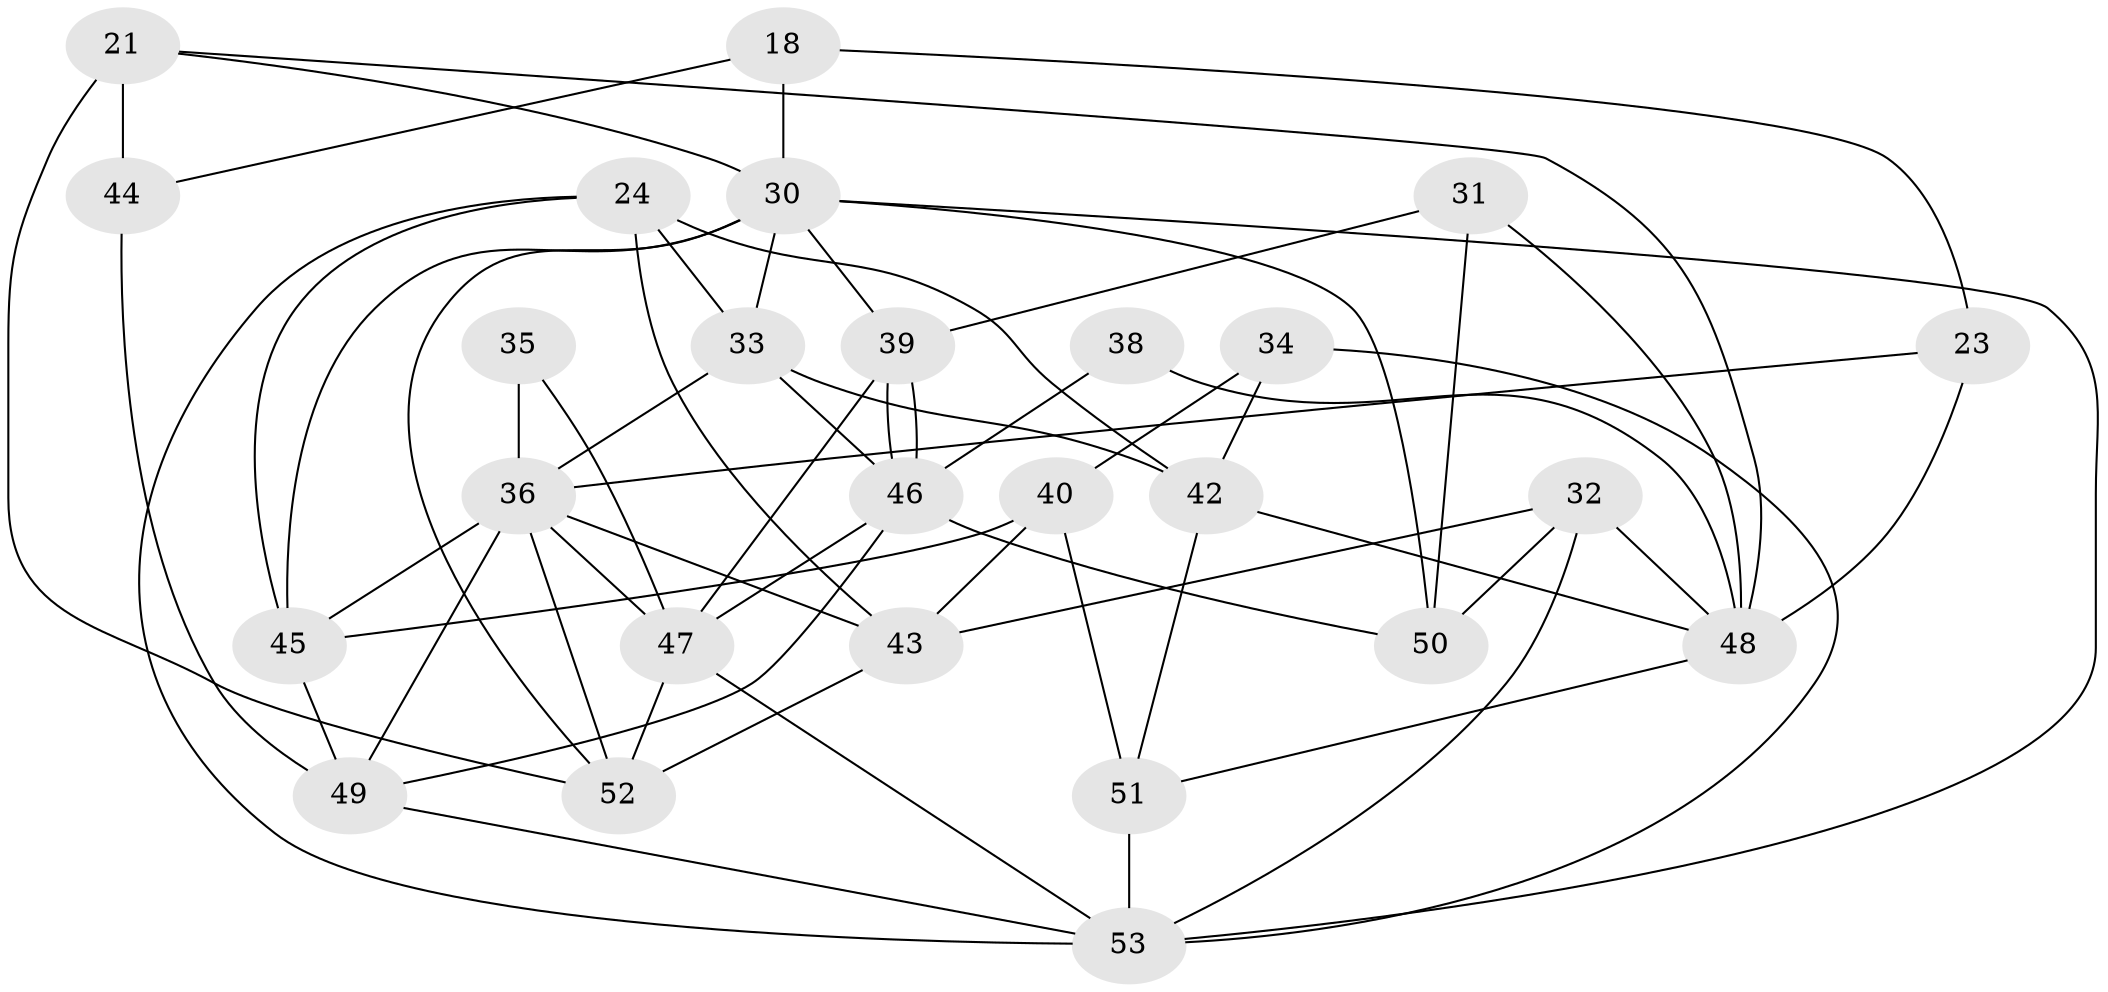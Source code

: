 // original degree distribution, {4: 0.33962264150943394, 7: 0.05660377358490566, 3: 0.2641509433962264, 2: 0.1320754716981132, 6: 0.09433962264150944, 5: 0.09433962264150944, 8: 0.018867924528301886}
// Generated by graph-tools (version 1.1) at 2025/49/03/09/25 04:49:44]
// undirected, 26 vertices, 61 edges
graph export_dot {
graph [start="1"]
  node [color=gray90,style=filled];
  18;
  21 [super="+5"];
  23;
  24 [super="+17"];
  30 [super="+4+22"];
  31;
  32;
  33 [super="+12+13"];
  34;
  35;
  36 [super="+29"];
  38;
  39;
  40 [super="+27"];
  42 [super="+26"];
  43 [super="+25"];
  44 [super="+14"];
  45 [super="+9+41"];
  46 [super="+28"];
  47 [super="+10"];
  48 [super="+2"];
  49 [super="+20"];
  50 [super="+11"];
  51;
  52 [super="+16"];
  53 [super="+6"];
  18 -- 23;
  18 -- 30;
  18 -- 44;
  21 -- 48;
  21 -- 52 [weight=2];
  21 -- 30;
  21 -- 44;
  23 -- 48 [weight=2];
  23 -- 36 [weight=2];
  24 -- 42 [weight=2];
  24 -- 45;
  24 -- 33 [weight=2];
  24 -- 43 [weight=2];
  24 -- 53;
  30 -- 50 [weight=2];
  30 -- 52;
  30 -- 39;
  30 -- 33;
  30 -- 53;
  30 -- 45 [weight=2];
  31 -- 39;
  31 -- 50 [weight=2];
  31 -- 48;
  32 -- 50;
  32 -- 48;
  32 -- 53;
  32 -- 43;
  33 -- 46 [weight=3];
  33 -- 36 [weight=2];
  33 -- 42;
  34 -- 40;
  34 -- 42;
  34 -- 53;
  35 -- 47;
  35 -- 36;
  36 -- 49;
  36 -- 52;
  36 -- 43;
  36 -- 45;
  36 -- 47;
  38 -- 46;
  38 -- 48;
  39 -- 46;
  39 -- 46;
  39 -- 47;
  40 -- 43;
  40 -- 51 [weight=2];
  40 -- 45;
  42 -- 48;
  42 -- 51;
  43 -- 52;
  44 -- 49 [weight=2];
  45 -- 49;
  46 -- 50;
  46 -- 49;
  46 -- 47;
  47 -- 52 [weight=3];
  47 -- 53;
  48 -- 51;
  49 -- 53;
  51 -- 53 [weight=2];
}
